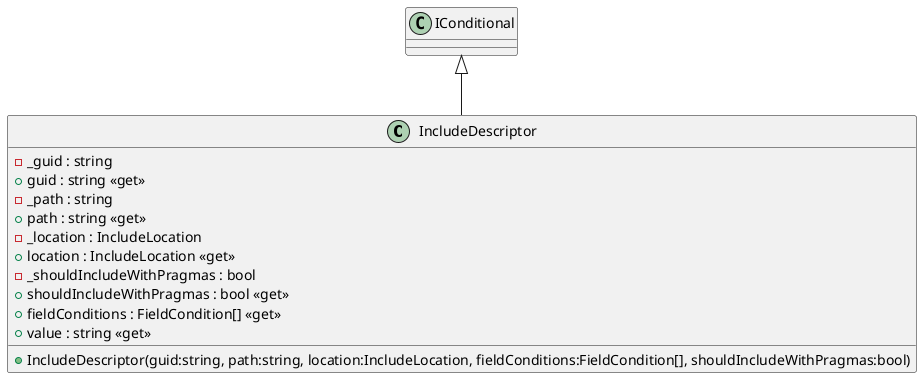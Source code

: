 @startuml
class IncludeDescriptor {
    + IncludeDescriptor(guid:string, path:string, location:IncludeLocation, fieldConditions:FieldCondition[], shouldIncludeWithPragmas:bool)
    - _guid : string
    + guid : string <<get>>
    - _path : string
    + path : string <<get>>
    - _location : IncludeLocation
    + location : IncludeLocation <<get>>
    - _shouldIncludeWithPragmas : bool
    + shouldIncludeWithPragmas : bool <<get>>
    + fieldConditions : FieldCondition[] <<get>>
    + value : string <<get>>
}
IConditional <|-- IncludeDescriptor
@enduml
